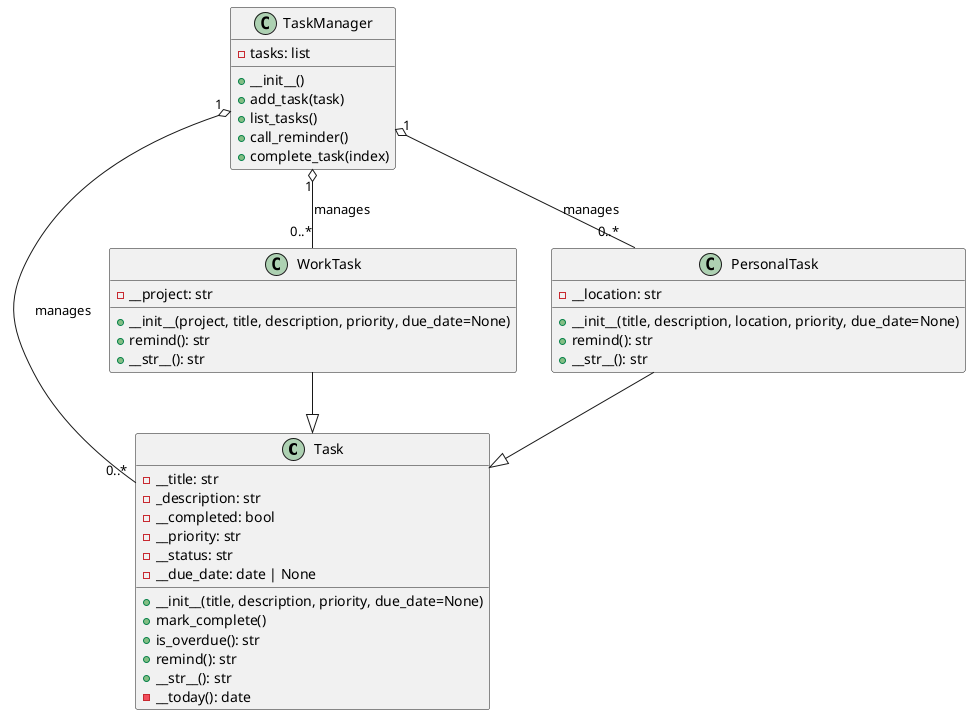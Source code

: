 @startuml TaskManager

class Task {
    - __title: str
    - _description: str
    - __completed: bool
    - __priority: str
    - __status: str
    - __due_date: date | None
    + __init__(title, description, priority, due_date=None)
    + mark_complete()
    + is_overdue(): str
    + remind(): str
    + __str__(): str
    - __today(): date
}

class WorkTask {
    - __project: str
    + __init__(project, title, description, priority, due_date=None)
    + remind(): str
    + __str__(): str
}

class PersonalTask {
    - __location: str
    + __init__(title, description, location, priority, due_date=None)
    + remind(): str
    + __str__(): str
}

class TaskManager {
    - tasks: list
    + __init__()
    + add_task(task)
    + list_tasks()
    + call_reminder()
    + complete_task(index)
}

' Vererbungen
WorkTask --|> Task
PersonalTask --|> Task

' Aggregation: TaskManager verwaltet alle Task-Typen (leere Raute)
TaskManager "1" o-- "0..*" Task : manages
TaskManager "1" o-- "0..*" WorkTask : manages
TaskManager "1" o-- "0..*" PersonalTask : manages

' Gruppierung der Task-Klassen
'package "Tasks" {
'    Task
'    WorkTask
'    PersonalTask
'}

@enduml
